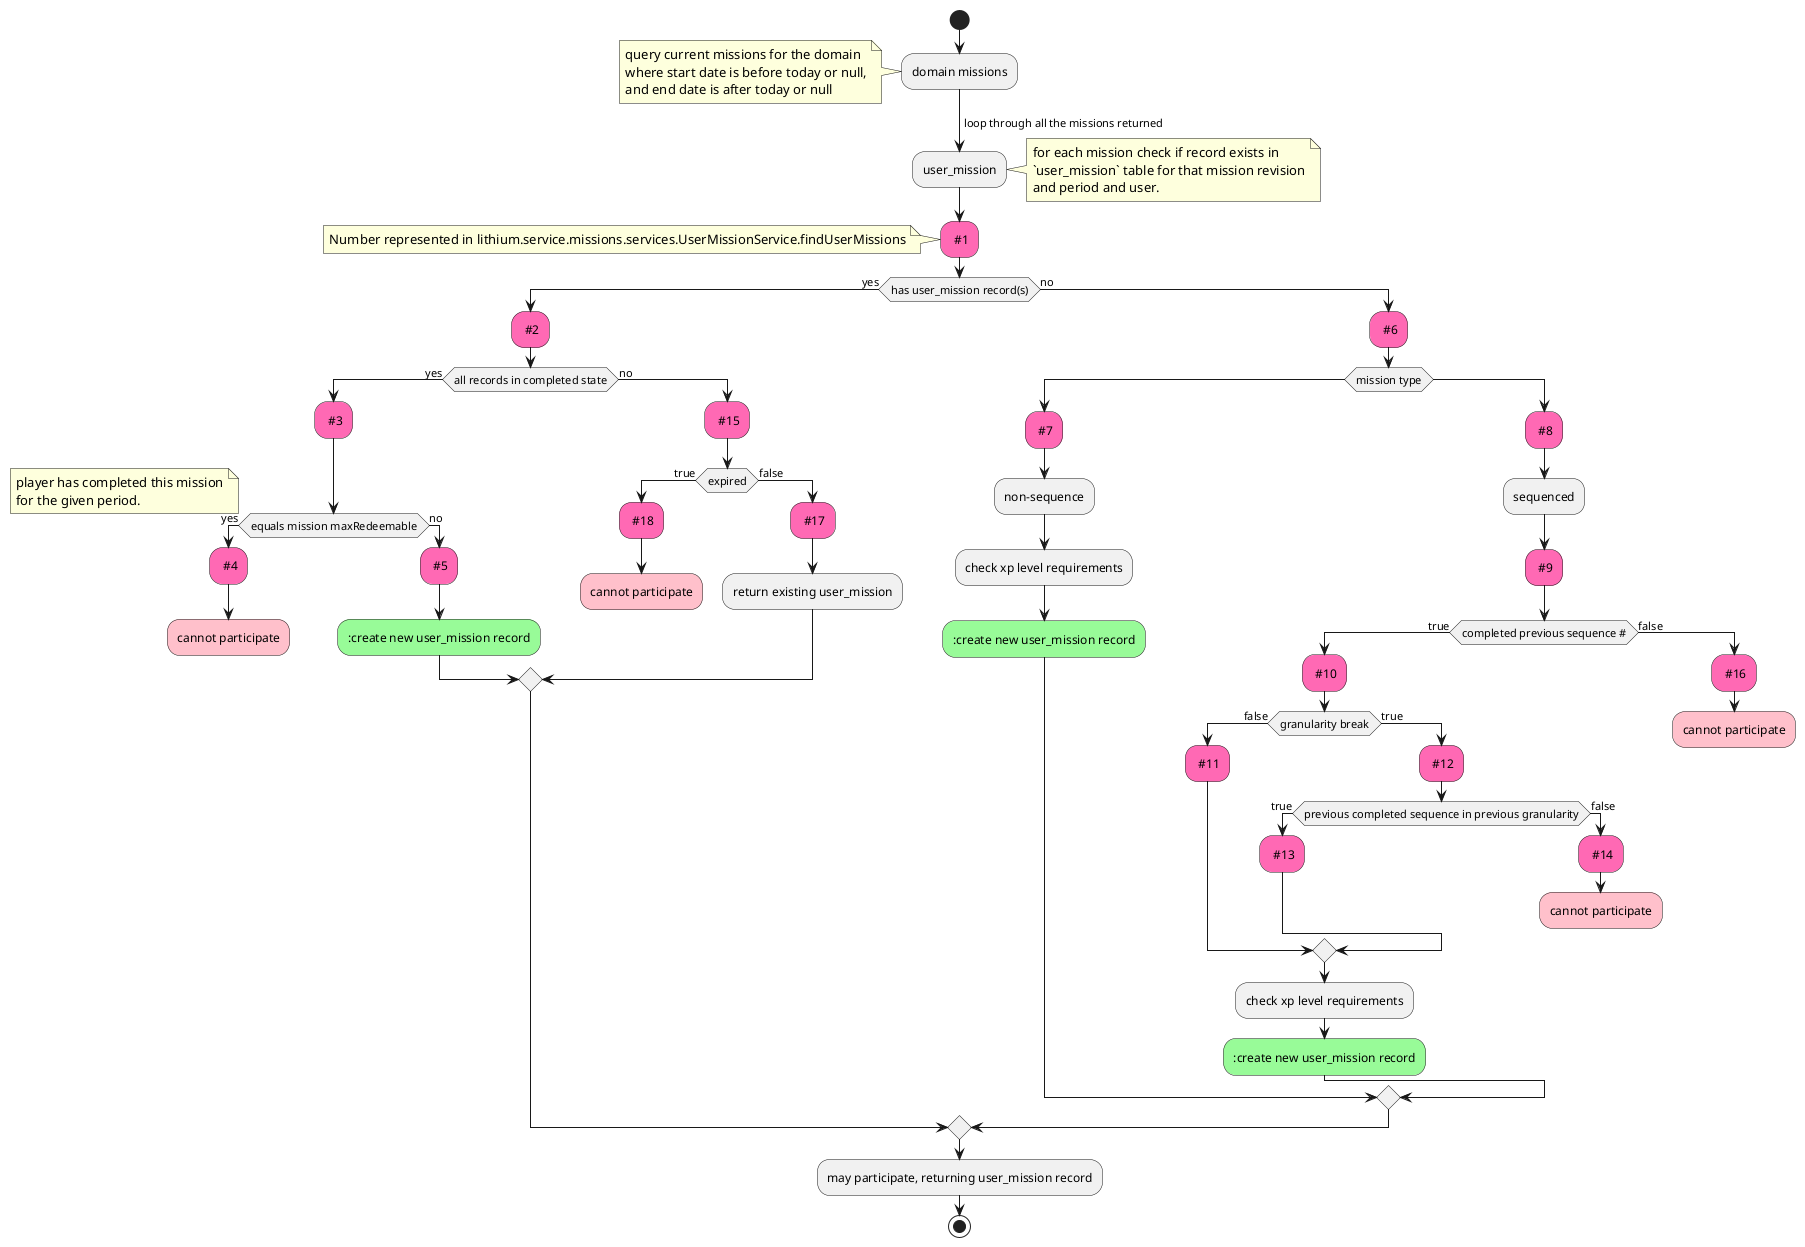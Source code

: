 @startuml
start

:domain missions;
-> loop through all the missions returned;
note left
  query current missions for the domain
  where start date is before today or null,
  and end date is after today or null
end note
:user_mission;
note right
  for each mission check if record exists in
  `user_mission` table for that mission revision
  and period and user.
end note
#HotPink: #1;
note left
Number represented in lithium.service.missions.services.UserMissionService.findUserMissions
end note
if (has user_mission record(s)) then (yes)
  #HotPink: #2;
  if (all records in completed state) then (yes)
    #HotPink: #3;
    if (equals mission maxRedeemable) then (yes)
      #HotPink: #4;
      #pink:cannot participate;
      kill;
    else (no)
      #HotPink: #5;
      #palegreen::create new user_mission record;
    endif
    note left
      player has completed this mission
      for the given period.
    end note
  else (no)
      #HotPink: #15;
      if (expired) then (true)
        #HotPink: #18;
        #pink:cannot participate;
        kill;
      else (false)
        #HotPink: #17;
        :return existing user_mission;
      endif
  endif
else (no)
  #HotPink: #6;
  switch (mission type)
    case ()
      #HotPink: #7;
      :non-sequence;
      :check xp level requirements;
      #palegreen::create new user_mission record;
    case ()
      #HotPink: #8;
      :sequenced;
      #HotPink: #9;
      if (completed previous sequence #) then (true)
        #HotPink: #10;
        if (granularity break) then (false)
          #HotPink: #11;
        else (true)
          #HotPink: #12;
          if (previous completed sequence in previous granularity) then (true)
            #HotPink: #13;
          else (false)
            #HotPink: #14;
            #pink:cannot participate;
            kill
          endif
        endif
        :check xp level requirements;
        #palegreen::create new user_mission record;
      else (false)
        #HotPink: #16;
        #pink:cannot participate;
        kill
      endif
  endswitch
endif

:may participate, returning user_mission record;
stop;

@enduml
